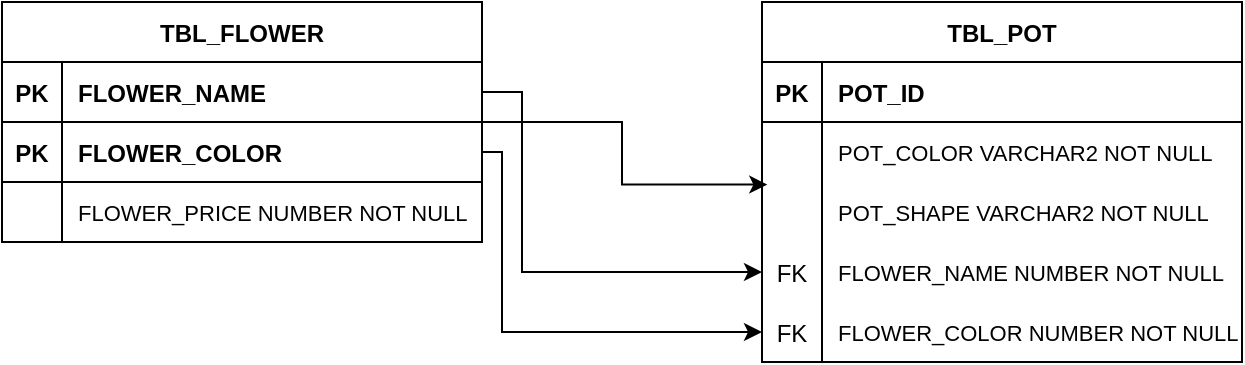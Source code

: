 <mxfile version="20.7.4" type="device"><diagram id="R2lEEEUBdFMjLlhIrx00" name="Page-1"><mxGraphModel dx="989" dy="582" grid="1" gridSize="10" guides="1" tooltips="1" connect="1" arrows="1" fold="1" page="1" pageScale="1" pageWidth="850" pageHeight="1100" math="0" shadow="0" extFonts="Permanent Marker^https://fonts.googleapis.com/css?family=Permanent+Marker"><root><mxCell id="0"/><mxCell id="1" parent="0"/><mxCell id="tnTI5LL1ZLIawUXyt_Rb-58" style="edgeStyle=orthogonalEdgeStyle;rounded=0;orthogonalLoop=1;jettySize=auto;html=1;entryX=0.011;entryY=0.043;entryDx=0;entryDy=0;entryPerimeter=0;fontSize=11;jumpStyle=none;" edge="1" parent="1" source="C-vyLk0tnHw3VtMMgP7b-23" target="tnTI5LL1ZLIawUXyt_Rb-40"><mxGeometry relative="1" as="geometry"/></mxCell><mxCell id="C-vyLk0tnHw3VtMMgP7b-23" value="TBL_FLOWER" style="shape=table;startSize=30;container=1;collapsible=1;childLayout=tableLayout;fixedRows=1;rowLines=0;fontStyle=1;align=center;resizeLast=1;" parent="1" vertex="1"><mxGeometry x="60" y="135" width="240" height="120" as="geometry"/></mxCell><mxCell id="tnTI5LL1ZLIawUXyt_Rb-12" value="" style="shape=partialRectangle;collapsible=0;dropTarget=0;pointerEvents=0;fillColor=none;points=[[0,0.5],[1,0.5]];portConstraint=eastwest;top=0;left=0;right=0;bottom=1;" vertex="1" parent="C-vyLk0tnHw3VtMMgP7b-23"><mxGeometry y="30" width="240" height="30" as="geometry"/></mxCell><mxCell id="tnTI5LL1ZLIawUXyt_Rb-13" value="PK" style="shape=partialRectangle;overflow=hidden;connectable=0;fillColor=none;top=0;left=0;bottom=0;right=0;fontStyle=1;" vertex="1" parent="tnTI5LL1ZLIawUXyt_Rb-12"><mxGeometry width="30" height="30" as="geometry"><mxRectangle width="30" height="30" as="alternateBounds"/></mxGeometry></mxCell><mxCell id="tnTI5LL1ZLIawUXyt_Rb-14" value="FLOWER_NAME" style="shape=partialRectangle;overflow=hidden;connectable=0;fillColor=none;top=0;left=0;bottom=0;right=0;align=left;spacingLeft=6;fontStyle=1;" vertex="1" parent="tnTI5LL1ZLIawUXyt_Rb-12"><mxGeometry x="30" width="210" height="30" as="geometry"><mxRectangle width="210" height="30" as="alternateBounds"/></mxGeometry></mxCell><mxCell id="C-vyLk0tnHw3VtMMgP7b-24" value="" style="shape=partialRectangle;collapsible=0;dropTarget=0;pointerEvents=0;fillColor=none;points=[[0,0.5],[1,0.5]];portConstraint=eastwest;top=0;left=0;right=0;bottom=1;" parent="C-vyLk0tnHw3VtMMgP7b-23" vertex="1"><mxGeometry y="60" width="240" height="30" as="geometry"/></mxCell><mxCell id="C-vyLk0tnHw3VtMMgP7b-25" value="PK" style="shape=partialRectangle;overflow=hidden;connectable=0;fillColor=none;top=0;left=0;bottom=0;right=0;fontStyle=1;" parent="C-vyLk0tnHw3VtMMgP7b-24" vertex="1"><mxGeometry width="30" height="30" as="geometry"><mxRectangle width="30" height="30" as="alternateBounds"/></mxGeometry></mxCell><mxCell id="C-vyLk0tnHw3VtMMgP7b-26" value="FLOWER_COLOR" style="shape=partialRectangle;overflow=hidden;connectable=0;fillColor=none;top=0;left=0;bottom=0;right=0;align=left;spacingLeft=6;fontStyle=1;" parent="C-vyLk0tnHw3VtMMgP7b-24" vertex="1"><mxGeometry x="30" width="210" height="30" as="geometry"><mxRectangle width="210" height="30" as="alternateBounds"/></mxGeometry></mxCell><mxCell id="C-vyLk0tnHw3VtMMgP7b-27" value="" style="shape=partialRectangle;collapsible=0;dropTarget=0;pointerEvents=0;fillColor=none;points=[[0,0.5],[1,0.5]];portConstraint=eastwest;top=0;left=0;right=0;bottom=0;" parent="C-vyLk0tnHw3VtMMgP7b-23" vertex="1"><mxGeometry y="90" width="240" height="30" as="geometry"/></mxCell><mxCell id="C-vyLk0tnHw3VtMMgP7b-28" value="" style="shape=partialRectangle;overflow=hidden;connectable=0;fillColor=none;top=0;left=0;bottom=0;right=0;" parent="C-vyLk0tnHw3VtMMgP7b-27" vertex="1"><mxGeometry width="30" height="30" as="geometry"><mxRectangle width="30" height="30" as="alternateBounds"/></mxGeometry></mxCell><mxCell id="C-vyLk0tnHw3VtMMgP7b-29" value="FLOWER_PRICE NUMBER NOT NULL" style="shape=partialRectangle;overflow=hidden;connectable=0;fillColor=none;top=0;left=0;bottom=0;right=0;align=left;spacingLeft=6;fontSize=11;" parent="C-vyLk0tnHw3VtMMgP7b-27" vertex="1"><mxGeometry x="30" width="210" height="30" as="geometry"><mxRectangle width="210" height="30" as="alternateBounds"/></mxGeometry></mxCell><mxCell id="tnTI5LL1ZLIawUXyt_Rb-29" value="TBL_POT" style="shape=table;startSize=30;container=1;collapsible=1;childLayout=tableLayout;fixedRows=1;rowLines=0;fontStyle=1;align=center;resizeLast=1;" vertex="1" parent="1"><mxGeometry x="440" y="135" width="240.0" height="180" as="geometry"/></mxCell><mxCell id="tnTI5LL1ZLIawUXyt_Rb-30" value="" style="shape=partialRectangle;collapsible=0;dropTarget=0;pointerEvents=0;fillColor=none;points=[[0,0.5],[1,0.5]];portConstraint=eastwest;top=0;left=0;right=0;bottom=1;" vertex="1" parent="tnTI5LL1ZLIawUXyt_Rb-29"><mxGeometry y="30" width="240.0" height="30" as="geometry"/></mxCell><mxCell id="tnTI5LL1ZLIawUXyt_Rb-31" value="PK" style="shape=partialRectangle;overflow=hidden;connectable=0;fillColor=none;top=0;left=0;bottom=0;right=0;fontStyle=1;" vertex="1" parent="tnTI5LL1ZLIawUXyt_Rb-30"><mxGeometry width="30" height="30" as="geometry"><mxRectangle width="30" height="30" as="alternateBounds"/></mxGeometry></mxCell><mxCell id="tnTI5LL1ZLIawUXyt_Rb-32" value="POT_ID" style="shape=partialRectangle;overflow=hidden;connectable=0;fillColor=none;top=0;left=0;bottom=0;right=0;align=left;spacingLeft=6;fontStyle=1;" vertex="1" parent="tnTI5LL1ZLIawUXyt_Rb-30"><mxGeometry x="30" width="210.0" height="30" as="geometry"><mxRectangle width="210.0" height="30" as="alternateBounds"/></mxGeometry></mxCell><mxCell id="tnTI5LL1ZLIawUXyt_Rb-36" value="" style="shape=partialRectangle;collapsible=0;dropTarget=0;pointerEvents=0;fillColor=none;points=[[0,0.5],[1,0.5]];portConstraint=eastwest;top=0;left=0;right=0;bottom=0;" vertex="1" parent="tnTI5LL1ZLIawUXyt_Rb-29"><mxGeometry y="60" width="240.0" height="30" as="geometry"/></mxCell><mxCell id="tnTI5LL1ZLIawUXyt_Rb-37" value="" style="shape=partialRectangle;overflow=hidden;connectable=0;fillColor=none;top=0;left=0;bottom=0;right=0;" vertex="1" parent="tnTI5LL1ZLIawUXyt_Rb-36"><mxGeometry width="30" height="30" as="geometry"><mxRectangle width="30" height="30" as="alternateBounds"/></mxGeometry></mxCell><mxCell id="tnTI5LL1ZLIawUXyt_Rb-38" value="POT_COLOR VARCHAR2 NOT NULL" style="shape=partialRectangle;overflow=hidden;connectable=0;fillColor=none;top=0;left=0;bottom=0;right=0;align=left;spacingLeft=6;fontSize=11;" vertex="1" parent="tnTI5LL1ZLIawUXyt_Rb-36"><mxGeometry x="30" width="210.0" height="30" as="geometry"><mxRectangle width="210.0" height="30" as="alternateBounds"/></mxGeometry></mxCell><mxCell id="tnTI5LL1ZLIawUXyt_Rb-40" value="" style="shape=partialRectangle;collapsible=0;dropTarget=0;pointerEvents=0;fillColor=none;points=[[0,0.5],[1,0.5]];portConstraint=eastwest;top=0;left=0;right=0;bottom=0;" vertex="1" parent="tnTI5LL1ZLIawUXyt_Rb-29"><mxGeometry y="90" width="240.0" height="30" as="geometry"/></mxCell><mxCell id="tnTI5LL1ZLIawUXyt_Rb-41" value="" style="shape=partialRectangle;overflow=hidden;connectable=0;fillColor=none;top=0;left=0;bottom=0;right=0;" vertex="1" parent="tnTI5LL1ZLIawUXyt_Rb-40"><mxGeometry width="30" height="30" as="geometry"><mxRectangle width="30" height="30" as="alternateBounds"/></mxGeometry></mxCell><mxCell id="tnTI5LL1ZLIawUXyt_Rb-42" value="POT_SHAPE VARCHAR2 NOT NULL" style="shape=partialRectangle;overflow=hidden;connectable=0;fillColor=none;top=0;left=0;bottom=0;right=0;align=left;spacingLeft=6;fontSize=11;" vertex="1" parent="tnTI5LL1ZLIawUXyt_Rb-40"><mxGeometry x="30" width="210.0" height="30" as="geometry"><mxRectangle width="210.0" height="30" as="alternateBounds"/></mxGeometry></mxCell><mxCell id="tnTI5LL1ZLIawUXyt_Rb-43" value="" style="shape=partialRectangle;collapsible=0;dropTarget=0;pointerEvents=0;fillColor=none;points=[[0,0.5],[1,0.5]];portConstraint=eastwest;top=0;left=0;right=0;bottom=0;" vertex="1" parent="tnTI5LL1ZLIawUXyt_Rb-29"><mxGeometry y="120" width="240.0" height="30" as="geometry"/></mxCell><mxCell id="tnTI5LL1ZLIawUXyt_Rb-44" value="FK" style="shape=partialRectangle;overflow=hidden;connectable=0;fillColor=none;top=0;left=0;bottom=0;right=0;" vertex="1" parent="tnTI5LL1ZLIawUXyt_Rb-43"><mxGeometry width="30" height="30" as="geometry"><mxRectangle width="30" height="30" as="alternateBounds"/></mxGeometry></mxCell><mxCell id="tnTI5LL1ZLIawUXyt_Rb-45" value="FLOWER_NAME NUMBER NOT NULL" style="shape=partialRectangle;overflow=hidden;connectable=0;fillColor=none;top=0;left=0;bottom=0;right=0;align=left;spacingLeft=6;fontSize=11;" vertex="1" parent="tnTI5LL1ZLIawUXyt_Rb-43"><mxGeometry x="30" width="210.0" height="30" as="geometry"><mxRectangle width="210.0" height="30" as="alternateBounds"/></mxGeometry></mxCell><mxCell id="tnTI5LL1ZLIawUXyt_Rb-46" value="" style="shape=partialRectangle;collapsible=0;dropTarget=0;pointerEvents=0;fillColor=none;points=[[0,0.5],[1,0.5]];portConstraint=eastwest;top=0;left=0;right=0;bottom=0;" vertex="1" parent="tnTI5LL1ZLIawUXyt_Rb-29"><mxGeometry y="150" width="240.0" height="30" as="geometry"/></mxCell><mxCell id="tnTI5LL1ZLIawUXyt_Rb-47" value="FK" style="shape=partialRectangle;overflow=hidden;connectable=0;fillColor=none;top=0;left=0;bottom=0;right=0;" vertex="1" parent="tnTI5LL1ZLIawUXyt_Rb-46"><mxGeometry width="30" height="30" as="geometry"><mxRectangle width="30" height="30" as="alternateBounds"/></mxGeometry></mxCell><mxCell id="tnTI5LL1ZLIawUXyt_Rb-48" value="FLOWER_COLOR NUMBER NOT NULL" style="shape=partialRectangle;overflow=hidden;connectable=0;fillColor=none;top=0;left=0;bottom=0;right=0;align=left;spacingLeft=6;fontSize=11;" vertex="1" parent="tnTI5LL1ZLIawUXyt_Rb-46"><mxGeometry x="30" width="210.0" height="30" as="geometry"><mxRectangle width="210.0" height="30" as="alternateBounds"/></mxGeometry></mxCell><mxCell id="tnTI5LL1ZLIawUXyt_Rb-55" style="edgeStyle=orthogonalEdgeStyle;rounded=0;orthogonalLoop=1;jettySize=auto;html=1;fontSize=11;" edge="1" parent="1" source="tnTI5LL1ZLIawUXyt_Rb-12" target="tnTI5LL1ZLIawUXyt_Rb-43"><mxGeometry relative="1" as="geometry"><Array as="points"><mxPoint x="320" y="180"/><mxPoint x="320" y="270"/></Array></mxGeometry></mxCell><mxCell id="tnTI5LL1ZLIawUXyt_Rb-56" style="edgeStyle=orthogonalEdgeStyle;rounded=0;orthogonalLoop=1;jettySize=auto;html=1;fontSize=11;" edge="1" parent="1" source="C-vyLk0tnHw3VtMMgP7b-24" target="tnTI5LL1ZLIawUXyt_Rb-46"><mxGeometry relative="1" as="geometry"><Array as="points"><mxPoint x="310" y="210"/><mxPoint x="310" y="300"/></Array></mxGeometry></mxCell></root></mxGraphModel></diagram></mxfile>